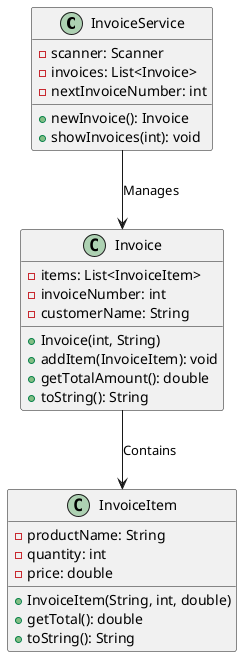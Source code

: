 @startuml

class InvoiceService {
  - scanner: Scanner
  - invoices: List<Invoice>
  - nextInvoiceNumber: int
  + newInvoice(): Invoice
  + showInvoices(int): void
}

class Invoice {
  - items: List<InvoiceItem>
  - invoiceNumber: int
  - customerName: String
  + Invoice(int, String)
  + addItem(InvoiceItem): void
  + getTotalAmount(): double
  + toString(): String
}

class InvoiceItem {
  - productName: String
  - quantity: int
  - price: double
  + InvoiceItem(String, int, double)
  + getTotal(): double
  + toString(): String
}

InvoiceService --> Invoice : Manages
Invoice --> InvoiceItem : Contains

@enduml
